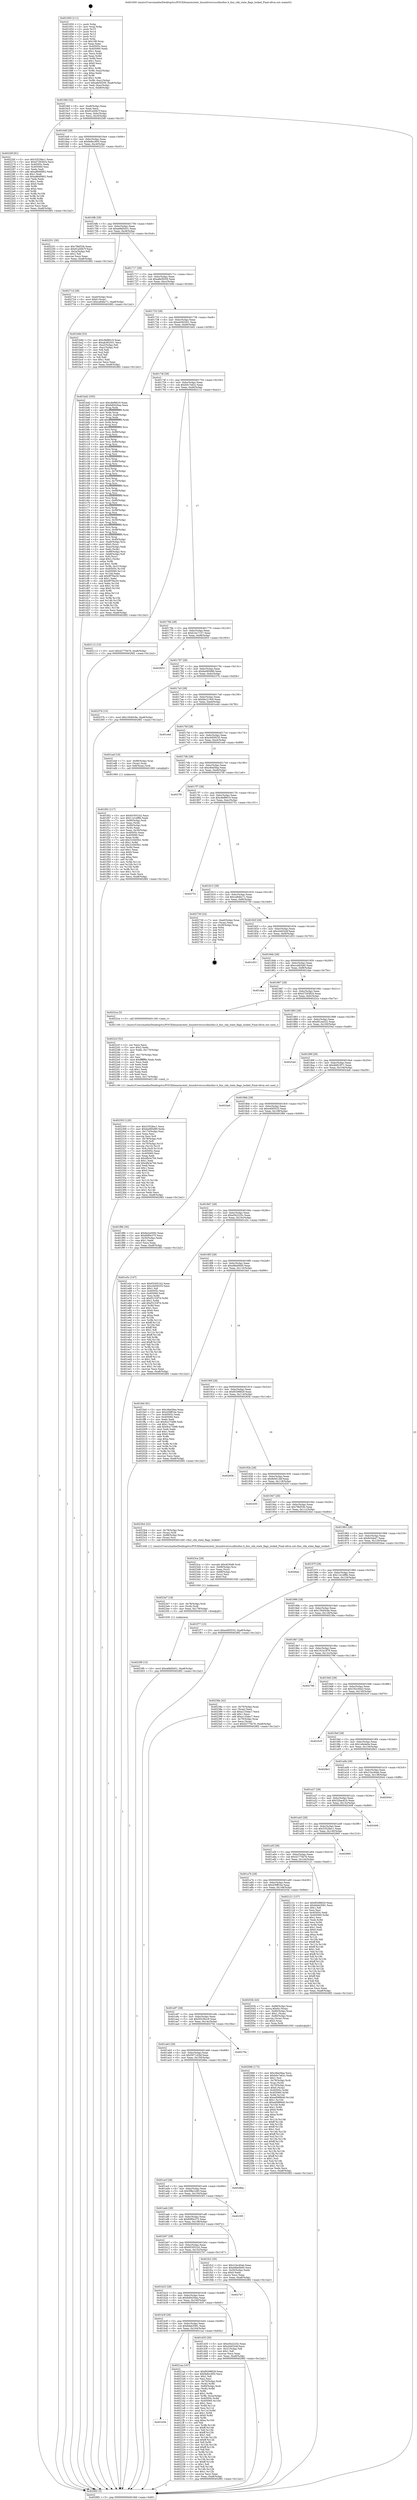 digraph "0x401650" {
  label = "0x401650 (/mnt/c/Users/mathe/Desktop/tcc/POCII/binaries/extr_linuxdriversscsifnicfnic.h_fnic_chk_state_flags_locked_Final-ollvm.out::main(0))"
  labelloc = "t"
  node[shape=record]

  Entry [label="",width=0.3,height=0.3,shape=circle,fillcolor=black,style=filled]
  "0x4016bf" [label="{
     0x4016bf [32]\l
     | [instrs]\l
     &nbsp;&nbsp;0x4016bf \<+6\>: mov -0xa8(%rbp),%eax\l
     &nbsp;&nbsp;0x4016c5 \<+2\>: mov %eax,%ecx\l
     &nbsp;&nbsp;0x4016c7 \<+6\>: sub $0x91a50b7f,%ecx\l
     &nbsp;&nbsp;0x4016cd \<+6\>: mov %eax,-0xbc(%rbp)\l
     &nbsp;&nbsp;0x4016d3 \<+6\>: mov %ecx,-0xc0(%rbp)\l
     &nbsp;&nbsp;0x4016d9 \<+6\>: je 000000000040226f \<main+0xc1f\>\l
  }"]
  "0x40226f" [label="{
     0x40226f [91]\l
     | [instrs]\l
     &nbsp;&nbsp;0x40226f \<+5\>: mov $0x33528ec1,%eax\l
     &nbsp;&nbsp;0x402274 \<+5\>: mov $0xd7293824,%ecx\l
     &nbsp;&nbsp;0x402279 \<+7\>: mov 0x40505c,%edx\l
     &nbsp;&nbsp;0x402280 \<+7\>: mov 0x405060,%esi\l
     &nbsp;&nbsp;0x402287 \<+2\>: mov %edx,%edi\l
     &nbsp;&nbsp;0x402289 \<+6\>: add $0xa86d0662,%edi\l
     &nbsp;&nbsp;0x40228f \<+3\>: sub $0x1,%edi\l
     &nbsp;&nbsp;0x402292 \<+6\>: sub $0xa86d0662,%edi\l
     &nbsp;&nbsp;0x402298 \<+3\>: imul %edi,%edx\l
     &nbsp;&nbsp;0x40229b \<+3\>: and $0x1,%edx\l
     &nbsp;&nbsp;0x40229e \<+3\>: cmp $0x0,%edx\l
     &nbsp;&nbsp;0x4022a1 \<+4\>: sete %r8b\l
     &nbsp;&nbsp;0x4022a5 \<+3\>: cmp $0xa,%esi\l
     &nbsp;&nbsp;0x4022a8 \<+4\>: setl %r9b\l
     &nbsp;&nbsp;0x4022ac \<+3\>: mov %r8b,%r10b\l
     &nbsp;&nbsp;0x4022af \<+3\>: and %r9b,%r10b\l
     &nbsp;&nbsp;0x4022b2 \<+3\>: xor %r9b,%r8b\l
     &nbsp;&nbsp;0x4022b5 \<+3\>: or %r8b,%r10b\l
     &nbsp;&nbsp;0x4022b8 \<+4\>: test $0x1,%r10b\l
     &nbsp;&nbsp;0x4022bc \<+3\>: cmovne %ecx,%eax\l
     &nbsp;&nbsp;0x4022bf \<+6\>: mov %eax,-0xa8(%rbp)\l
     &nbsp;&nbsp;0x4022c5 \<+5\>: jmp 00000000004028f2 \<main+0x12a2\>\l
  }"]
  "0x4016df" [label="{
     0x4016df [28]\l
     | [instrs]\l
     &nbsp;&nbsp;0x4016df \<+5\>: jmp 00000000004016e4 \<main+0x94\>\l
     &nbsp;&nbsp;0x4016e4 \<+6\>: mov -0xbc(%rbp),%eax\l
     &nbsp;&nbsp;0x4016ea \<+5\>: sub $0x9e8cc950,%eax\l
     &nbsp;&nbsp;0x4016ef \<+6\>: mov %eax,-0xc4(%rbp)\l
     &nbsp;&nbsp;0x4016f5 \<+6\>: je 0000000000402251 \<main+0xc01\>\l
  }"]
  Exit [label="",width=0.3,height=0.3,shape=circle,fillcolor=black,style=filled,peripheries=2]
  "0x402251" [label="{
     0x402251 [30]\l
     | [instrs]\l
     &nbsp;&nbsp;0x402251 \<+5\>: mov $0x78bf33b,%eax\l
     &nbsp;&nbsp;0x402256 \<+5\>: mov $0x91a50b7f,%ecx\l
     &nbsp;&nbsp;0x40225b \<+3\>: mov -0x2a(%rbp),%dl\l
     &nbsp;&nbsp;0x40225e \<+3\>: test $0x1,%dl\l
     &nbsp;&nbsp;0x402261 \<+3\>: cmovne %ecx,%eax\l
     &nbsp;&nbsp;0x402264 \<+6\>: mov %eax,-0xa8(%rbp)\l
     &nbsp;&nbsp;0x40226a \<+5\>: jmp 00000000004028f2 \<main+0x12a2\>\l
  }"]
  "0x4016fb" [label="{
     0x4016fb [28]\l
     | [instrs]\l
     &nbsp;&nbsp;0x4016fb \<+5\>: jmp 0000000000401700 \<main+0xb0\>\l
     &nbsp;&nbsp;0x401700 \<+6\>: mov -0xbc(%rbp),%eax\l
     &nbsp;&nbsp;0x401706 \<+5\>: sub $0xa68d5d31,%eax\l
     &nbsp;&nbsp;0x40170b \<+6\>: mov %eax,-0xc8(%rbp)\l
     &nbsp;&nbsp;0x401711 \<+6\>: je 000000000040271d \<main+0x10cd\>\l
  }"]
  "0x4023f9" [label="{
     0x4023f9 [15]\l
     | [instrs]\l
     &nbsp;&nbsp;0x4023f9 \<+10\>: movl $0xa68d5d31,-0xa8(%rbp)\l
     &nbsp;&nbsp;0x402403 \<+5\>: jmp 00000000004028f2 \<main+0x12a2\>\l
  }"]
  "0x40271d" [label="{
     0x40271d [28]\l
     | [instrs]\l
     &nbsp;&nbsp;0x40271d \<+7\>: mov -0xa0(%rbp),%rax\l
     &nbsp;&nbsp;0x402724 \<+6\>: movl $0x0,(%rax)\l
     &nbsp;&nbsp;0x40272a \<+10\>: movl $0xca84bc71,-0xa8(%rbp)\l
     &nbsp;&nbsp;0x402734 \<+5\>: jmp 00000000004028f2 \<main+0x12a2\>\l
  }"]
  "0x401717" [label="{
     0x401717 [28]\l
     | [instrs]\l
     &nbsp;&nbsp;0x401717 \<+5\>: jmp 000000000040171c \<main+0xcc\>\l
     &nbsp;&nbsp;0x40171c \<+6\>: mov -0xbc(%rbp),%eax\l
     &nbsp;&nbsp;0x401722 \<+5\>: sub $0xa8e5f259,%eax\l
     &nbsp;&nbsp;0x401727 \<+6\>: mov %eax,-0xcc(%rbp)\l
     &nbsp;&nbsp;0x40172d \<+6\>: je 0000000000401b9d \<main+0x54d\>\l
  }"]
  "0x4023e7" [label="{
     0x4023e7 [18]\l
     | [instrs]\l
     &nbsp;&nbsp;0x4023e7 \<+4\>: mov -0x78(%rbp),%rdi\l
     &nbsp;&nbsp;0x4023eb \<+3\>: mov (%rdi),%rdi\l
     &nbsp;&nbsp;0x4023ee \<+6\>: mov %eax,-0x178(%rbp)\l
     &nbsp;&nbsp;0x4023f4 \<+5\>: call 0000000000401030 \<free@plt\>\l
     | [calls]\l
     &nbsp;&nbsp;0x401030 \{1\} (unknown)\l
  }"]
  "0x401b9d" [label="{
     0x401b9d [53]\l
     | [instrs]\l
     &nbsp;&nbsp;0x401b9d \<+5\>: mov $0xc8ef6619,%eax\l
     &nbsp;&nbsp;0x401ba2 \<+5\>: mov $0xab362501,%ecx\l
     &nbsp;&nbsp;0x401ba7 \<+6\>: mov -0xa2(%rbp),%dl\l
     &nbsp;&nbsp;0x401bad \<+7\>: mov -0xa1(%rbp),%sil\l
     &nbsp;&nbsp;0x401bb4 \<+3\>: mov %dl,%dil\l
     &nbsp;&nbsp;0x401bb7 \<+3\>: and %sil,%dil\l
     &nbsp;&nbsp;0x401bba \<+3\>: xor %sil,%dl\l
     &nbsp;&nbsp;0x401bbd \<+3\>: or %dl,%dil\l
     &nbsp;&nbsp;0x401bc0 \<+4\>: test $0x1,%dil\l
     &nbsp;&nbsp;0x401bc4 \<+3\>: cmovne %ecx,%eax\l
     &nbsp;&nbsp;0x401bc7 \<+6\>: mov %eax,-0xa8(%rbp)\l
     &nbsp;&nbsp;0x401bcd \<+5\>: jmp 00000000004028f2 \<main+0x12a2\>\l
  }"]
  "0x401733" [label="{
     0x401733 [28]\l
     | [instrs]\l
     &nbsp;&nbsp;0x401733 \<+5\>: jmp 0000000000401738 \<main+0xe8\>\l
     &nbsp;&nbsp;0x401738 \<+6\>: mov -0xbc(%rbp),%eax\l
     &nbsp;&nbsp;0x40173e \<+5\>: sub $0xab362501,%eax\l
     &nbsp;&nbsp;0x401743 \<+6\>: mov %eax,-0xd0(%rbp)\l
     &nbsp;&nbsp;0x401749 \<+6\>: je 0000000000401bd2 \<main+0x582\>\l
  }"]
  "0x4028f2" [label="{
     0x4028f2 [5]\l
     | [instrs]\l
     &nbsp;&nbsp;0x4028f2 \<+5\>: jmp 00000000004016bf \<main+0x6f\>\l
  }"]
  "0x401650" [label="{
     0x401650 [111]\l
     | [instrs]\l
     &nbsp;&nbsp;0x401650 \<+1\>: push %rbp\l
     &nbsp;&nbsp;0x401651 \<+3\>: mov %rsp,%rbp\l
     &nbsp;&nbsp;0x401654 \<+2\>: push %r15\l
     &nbsp;&nbsp;0x401656 \<+2\>: push %r14\l
     &nbsp;&nbsp;0x401658 \<+2\>: push %r13\l
     &nbsp;&nbsp;0x40165a \<+2\>: push %r12\l
     &nbsp;&nbsp;0x40165c \<+1\>: push %rbx\l
     &nbsp;&nbsp;0x40165d \<+7\>: sub $0x198,%rsp\l
     &nbsp;&nbsp;0x401664 \<+2\>: xor %eax,%eax\l
     &nbsp;&nbsp;0x401666 \<+7\>: mov 0x40505c,%ecx\l
     &nbsp;&nbsp;0x40166d \<+7\>: mov 0x405060,%edx\l
     &nbsp;&nbsp;0x401674 \<+3\>: sub $0x1,%eax\l
     &nbsp;&nbsp;0x401677 \<+3\>: mov %ecx,%r8d\l
     &nbsp;&nbsp;0x40167a \<+3\>: add %eax,%r8d\l
     &nbsp;&nbsp;0x40167d \<+4\>: imul %r8d,%ecx\l
     &nbsp;&nbsp;0x401681 \<+3\>: and $0x1,%ecx\l
     &nbsp;&nbsp;0x401684 \<+3\>: cmp $0x0,%ecx\l
     &nbsp;&nbsp;0x401687 \<+4\>: sete %r9b\l
     &nbsp;&nbsp;0x40168b \<+4\>: and $0x1,%r9b\l
     &nbsp;&nbsp;0x40168f \<+7\>: mov %r9b,-0xa2(%rbp)\l
     &nbsp;&nbsp;0x401696 \<+3\>: cmp $0xa,%edx\l
     &nbsp;&nbsp;0x401699 \<+4\>: setl %r9b\l
     &nbsp;&nbsp;0x40169d \<+4\>: and $0x1,%r9b\l
     &nbsp;&nbsp;0x4016a1 \<+7\>: mov %r9b,-0xa1(%rbp)\l
     &nbsp;&nbsp;0x4016a8 \<+10\>: movl $0xa8e5f259,-0xa8(%rbp)\l
     &nbsp;&nbsp;0x4016b2 \<+6\>: mov %edi,-0xac(%rbp)\l
     &nbsp;&nbsp;0x4016b8 \<+7\>: mov %rsi,-0xb8(%rbp)\l
  }"]
  "0x4023ca" [label="{
     0x4023ca [29]\l
     | [instrs]\l
     &nbsp;&nbsp;0x4023ca \<+10\>: movabs $0x4030d6,%rdi\l
     &nbsp;&nbsp;0x4023d4 \<+4\>: mov -0x68(%rbp),%rsi\l
     &nbsp;&nbsp;0x4023d8 \<+2\>: mov %eax,(%rsi)\l
     &nbsp;&nbsp;0x4023da \<+4\>: mov -0x68(%rbp),%rsi\l
     &nbsp;&nbsp;0x4023de \<+2\>: mov (%rsi),%esi\l
     &nbsp;&nbsp;0x4023e0 \<+2\>: mov $0x0,%al\l
     &nbsp;&nbsp;0x4023e2 \<+5\>: call 0000000000401040 \<printf@plt\>\l
     | [calls]\l
     &nbsp;&nbsp;0x401040 \{1\} (unknown)\l
  }"]
  "0x401bd2" [label="{
     0x401bd2 [355]\l
     | [instrs]\l
     &nbsp;&nbsp;0x401bd2 \<+5\>: mov $0xc8ef6619,%eax\l
     &nbsp;&nbsp;0x401bd7 \<+5\>: mov $0x6d0430aa,%ecx\l
     &nbsp;&nbsp;0x401bdc \<+3\>: mov %rsp,%rdx\l
     &nbsp;&nbsp;0x401bdf \<+4\>: add $0xfffffffffffffff0,%rdx\l
     &nbsp;&nbsp;0x401be3 \<+3\>: mov %rdx,%rsp\l
     &nbsp;&nbsp;0x401be6 \<+7\>: mov %rdx,-0xa0(%rbp)\l
     &nbsp;&nbsp;0x401bed \<+3\>: mov %rsp,%rdx\l
     &nbsp;&nbsp;0x401bf0 \<+4\>: add $0xfffffffffffffff0,%rdx\l
     &nbsp;&nbsp;0x401bf4 \<+3\>: mov %rdx,%rsp\l
     &nbsp;&nbsp;0x401bf7 \<+3\>: mov %rsp,%rsi\l
     &nbsp;&nbsp;0x401bfa \<+4\>: add $0xfffffffffffffff0,%rsi\l
     &nbsp;&nbsp;0x401bfe \<+3\>: mov %rsi,%rsp\l
     &nbsp;&nbsp;0x401c01 \<+7\>: mov %rsi,-0x98(%rbp)\l
     &nbsp;&nbsp;0x401c08 \<+3\>: mov %rsp,%rsi\l
     &nbsp;&nbsp;0x401c0b \<+4\>: add $0xfffffffffffffff0,%rsi\l
     &nbsp;&nbsp;0x401c0f \<+3\>: mov %rsi,%rsp\l
     &nbsp;&nbsp;0x401c12 \<+7\>: mov %rsi,-0x90(%rbp)\l
     &nbsp;&nbsp;0x401c19 \<+3\>: mov %rsp,%rsi\l
     &nbsp;&nbsp;0x401c1c \<+4\>: add $0xfffffffffffffff0,%rsi\l
     &nbsp;&nbsp;0x401c20 \<+3\>: mov %rsi,%rsp\l
     &nbsp;&nbsp;0x401c23 \<+7\>: mov %rsi,-0x88(%rbp)\l
     &nbsp;&nbsp;0x401c2a \<+3\>: mov %rsp,%rsi\l
     &nbsp;&nbsp;0x401c2d \<+4\>: add $0xfffffffffffffff0,%rsi\l
     &nbsp;&nbsp;0x401c31 \<+3\>: mov %rsi,%rsp\l
     &nbsp;&nbsp;0x401c34 \<+4\>: mov %rsi,-0x80(%rbp)\l
     &nbsp;&nbsp;0x401c38 \<+3\>: mov %rsp,%rsi\l
     &nbsp;&nbsp;0x401c3b \<+4\>: add $0xfffffffffffffff0,%rsi\l
     &nbsp;&nbsp;0x401c3f \<+3\>: mov %rsi,%rsp\l
     &nbsp;&nbsp;0x401c42 \<+4\>: mov %rsi,-0x78(%rbp)\l
     &nbsp;&nbsp;0x401c46 \<+3\>: mov %rsp,%rsi\l
     &nbsp;&nbsp;0x401c49 \<+4\>: add $0xfffffffffffffff0,%rsi\l
     &nbsp;&nbsp;0x401c4d \<+3\>: mov %rsi,%rsp\l
     &nbsp;&nbsp;0x401c50 \<+4\>: mov %rsi,-0x70(%rbp)\l
     &nbsp;&nbsp;0x401c54 \<+3\>: mov %rsp,%rsi\l
     &nbsp;&nbsp;0x401c57 \<+4\>: add $0xfffffffffffffff0,%rsi\l
     &nbsp;&nbsp;0x401c5b \<+3\>: mov %rsi,%rsp\l
     &nbsp;&nbsp;0x401c5e \<+4\>: mov %rsi,-0x68(%rbp)\l
     &nbsp;&nbsp;0x401c62 \<+3\>: mov %rsp,%rsi\l
     &nbsp;&nbsp;0x401c65 \<+4\>: add $0xfffffffffffffff0,%rsi\l
     &nbsp;&nbsp;0x401c69 \<+3\>: mov %rsi,%rsp\l
     &nbsp;&nbsp;0x401c6c \<+4\>: mov %rsi,-0x60(%rbp)\l
     &nbsp;&nbsp;0x401c70 \<+3\>: mov %rsp,%rsi\l
     &nbsp;&nbsp;0x401c73 \<+4\>: add $0xfffffffffffffff0,%rsi\l
     &nbsp;&nbsp;0x401c77 \<+3\>: mov %rsi,%rsp\l
     &nbsp;&nbsp;0x401c7a \<+4\>: mov %rsi,-0x58(%rbp)\l
     &nbsp;&nbsp;0x401c7e \<+3\>: mov %rsp,%rsi\l
     &nbsp;&nbsp;0x401c81 \<+4\>: add $0xfffffffffffffff0,%rsi\l
     &nbsp;&nbsp;0x401c85 \<+3\>: mov %rsi,%rsp\l
     &nbsp;&nbsp;0x401c88 \<+4\>: mov %rsi,-0x50(%rbp)\l
     &nbsp;&nbsp;0x401c8c \<+3\>: mov %rsp,%rsi\l
     &nbsp;&nbsp;0x401c8f \<+4\>: add $0xfffffffffffffff0,%rsi\l
     &nbsp;&nbsp;0x401c93 \<+3\>: mov %rsi,%rsp\l
     &nbsp;&nbsp;0x401c96 \<+4\>: mov %rsi,-0x48(%rbp)\l
     &nbsp;&nbsp;0x401c9a \<+3\>: mov %rsp,%rsi\l
     &nbsp;&nbsp;0x401c9d \<+4\>: add $0xfffffffffffffff0,%rsi\l
     &nbsp;&nbsp;0x401ca1 \<+3\>: mov %rsi,%rsp\l
     &nbsp;&nbsp;0x401ca4 \<+4\>: mov %rsi,-0x40(%rbp)\l
     &nbsp;&nbsp;0x401ca8 \<+7\>: mov -0xa0(%rbp),%rsi\l
     &nbsp;&nbsp;0x401caf \<+6\>: movl $0x0,(%rsi)\l
     &nbsp;&nbsp;0x401cb5 \<+6\>: mov -0xac(%rbp),%edi\l
     &nbsp;&nbsp;0x401cbb \<+2\>: mov %edi,(%rdx)\l
     &nbsp;&nbsp;0x401cbd \<+7\>: mov -0x98(%rbp),%rsi\l
     &nbsp;&nbsp;0x401cc4 \<+7\>: mov -0xb8(%rbp),%r8\l
     &nbsp;&nbsp;0x401ccb \<+3\>: mov %r8,(%rsi)\l
     &nbsp;&nbsp;0x401cce \<+3\>: cmpl $0x2,(%rdx)\l
     &nbsp;&nbsp;0x401cd1 \<+4\>: setne %r9b\l
     &nbsp;&nbsp;0x401cd5 \<+4\>: and $0x1,%r9b\l
     &nbsp;&nbsp;0x401cd9 \<+4\>: mov %r9b,-0x31(%rbp)\l
     &nbsp;&nbsp;0x401cdd \<+8\>: mov 0x40505c,%r10d\l
     &nbsp;&nbsp;0x401ce5 \<+8\>: mov 0x405060,%r11d\l
     &nbsp;&nbsp;0x401ced \<+3\>: mov %r10d,%ebx\l
     &nbsp;&nbsp;0x401cf0 \<+6\>: add $0x9f7f4e30,%ebx\l
     &nbsp;&nbsp;0x401cf6 \<+3\>: sub $0x1,%ebx\l
     &nbsp;&nbsp;0x401cf9 \<+6\>: sub $0x9f7f4e30,%ebx\l
     &nbsp;&nbsp;0x401cff \<+4\>: imul %ebx,%r10d\l
     &nbsp;&nbsp;0x401d03 \<+4\>: and $0x1,%r10d\l
     &nbsp;&nbsp;0x401d07 \<+4\>: cmp $0x0,%r10d\l
     &nbsp;&nbsp;0x401d0b \<+4\>: sete %r9b\l
     &nbsp;&nbsp;0x401d0f \<+4\>: cmp $0xa,%r11d\l
     &nbsp;&nbsp;0x401d13 \<+4\>: setl %r14b\l
     &nbsp;&nbsp;0x401d17 \<+3\>: mov %r9b,%r15b\l
     &nbsp;&nbsp;0x401d1a \<+3\>: and %r14b,%r15b\l
     &nbsp;&nbsp;0x401d1d \<+3\>: xor %r14b,%r9b\l
     &nbsp;&nbsp;0x401d20 \<+3\>: or %r9b,%r15b\l
     &nbsp;&nbsp;0x401d23 \<+4\>: test $0x1,%r15b\l
     &nbsp;&nbsp;0x401d27 \<+3\>: cmovne %ecx,%eax\l
     &nbsp;&nbsp;0x401d2a \<+6\>: mov %eax,-0xa8(%rbp)\l
     &nbsp;&nbsp;0x401d30 \<+5\>: jmp 00000000004028f2 \<main+0x12a2\>\l
  }"]
  "0x40174f" [label="{
     0x40174f [28]\l
     | [instrs]\l
     &nbsp;&nbsp;0x40174f \<+5\>: jmp 0000000000401754 \<main+0x104\>\l
     &nbsp;&nbsp;0x401754 \<+6\>: mov -0xbc(%rbp),%eax\l
     &nbsp;&nbsp;0x40175a \<+5\>: sub $0xb0c7e62c,%eax\l
     &nbsp;&nbsp;0x40175f \<+6\>: mov %eax,-0xd4(%rbp)\l
     &nbsp;&nbsp;0x401765 \<+6\>: je 0000000000402112 \<main+0xac2\>\l
  }"]
  "0x402303" [label="{
     0x402303 [120]\l
     | [instrs]\l
     &nbsp;&nbsp;0x402303 \<+5\>: mov $0x33528ec1,%ecx\l
     &nbsp;&nbsp;0x402308 \<+5\>: mov $0xba085d89,%edx\l
     &nbsp;&nbsp;0x40230d \<+6\>: mov -0x174(%rbp),%esi\l
     &nbsp;&nbsp;0x402313 \<+3\>: imul %eax,%esi\l
     &nbsp;&nbsp;0x402316 \<+3\>: movslq %esi,%r8\l
     &nbsp;&nbsp;0x402319 \<+4\>: mov -0x78(%rbp),%r9\l
     &nbsp;&nbsp;0x40231d \<+3\>: mov (%r9),%r9\l
     &nbsp;&nbsp;0x402320 \<+4\>: mov -0x70(%rbp),%r10\l
     &nbsp;&nbsp;0x402324 \<+3\>: movslq (%r10),%r10\l
     &nbsp;&nbsp;0x402327 \<+4\>: mov %r8,(%r9,%r10,8)\l
     &nbsp;&nbsp;0x40232b \<+7\>: mov 0x40505c,%eax\l
     &nbsp;&nbsp;0x402332 \<+7\>: mov 0x405060,%esi\l
     &nbsp;&nbsp;0x402339 \<+2\>: mov %eax,%edi\l
     &nbsp;&nbsp;0x40233b \<+6\>: sub $0x4fb3e794,%edi\l
     &nbsp;&nbsp;0x402341 \<+3\>: sub $0x1,%edi\l
     &nbsp;&nbsp;0x402344 \<+6\>: add $0x4fb3e794,%edi\l
     &nbsp;&nbsp;0x40234a \<+3\>: imul %edi,%eax\l
     &nbsp;&nbsp;0x40234d \<+3\>: and $0x1,%eax\l
     &nbsp;&nbsp;0x402350 \<+3\>: cmp $0x0,%eax\l
     &nbsp;&nbsp;0x402353 \<+4\>: sete %r11b\l
     &nbsp;&nbsp;0x402357 \<+3\>: cmp $0xa,%esi\l
     &nbsp;&nbsp;0x40235a \<+3\>: setl %bl\l
     &nbsp;&nbsp;0x40235d \<+3\>: mov %r11b,%r14b\l
     &nbsp;&nbsp;0x402360 \<+3\>: and %bl,%r14b\l
     &nbsp;&nbsp;0x402363 \<+3\>: xor %bl,%r11b\l
     &nbsp;&nbsp;0x402366 \<+3\>: or %r11b,%r14b\l
     &nbsp;&nbsp;0x402369 \<+4\>: test $0x1,%r14b\l
     &nbsp;&nbsp;0x40236d \<+3\>: cmovne %edx,%ecx\l
     &nbsp;&nbsp;0x402370 \<+6\>: mov %ecx,-0xa8(%rbp)\l
     &nbsp;&nbsp;0x402376 \<+5\>: jmp 00000000004028f2 \<main+0x12a2\>\l
  }"]
  "0x4022cf" [label="{
     0x4022cf [52]\l
     | [instrs]\l
     &nbsp;&nbsp;0x4022cf \<+2\>: xor %ecx,%ecx\l
     &nbsp;&nbsp;0x4022d1 \<+5\>: mov $0x2,%edx\l
     &nbsp;&nbsp;0x4022d6 \<+6\>: mov %edx,-0x170(%rbp)\l
     &nbsp;&nbsp;0x4022dc \<+1\>: cltd\l
     &nbsp;&nbsp;0x4022dd \<+6\>: mov -0x170(%rbp),%esi\l
     &nbsp;&nbsp;0x4022e3 \<+2\>: idiv %esi\l
     &nbsp;&nbsp;0x4022e5 \<+6\>: imul $0xfffffffe,%edx,%edx\l
     &nbsp;&nbsp;0x4022eb \<+2\>: mov %ecx,%edi\l
     &nbsp;&nbsp;0x4022ed \<+2\>: sub %edx,%edi\l
     &nbsp;&nbsp;0x4022ef \<+2\>: mov %ecx,%edx\l
     &nbsp;&nbsp;0x4022f1 \<+3\>: sub $0x1,%edx\l
     &nbsp;&nbsp;0x4022f4 \<+2\>: add %edx,%edi\l
     &nbsp;&nbsp;0x4022f6 \<+2\>: sub %edi,%ecx\l
     &nbsp;&nbsp;0x4022f8 \<+6\>: mov %ecx,-0x174(%rbp)\l
     &nbsp;&nbsp;0x4022fe \<+5\>: call 0000000000401160 \<next_i\>\l
     | [calls]\l
     &nbsp;&nbsp;0x401160 \{1\} (/mnt/c/Users/mathe/Desktop/tcc/POCII/binaries/extr_linuxdriversscsifnicfnic.h_fnic_chk_state_flags_locked_Final-ollvm.out::next_i)\l
  }"]
  "0x402112" [label="{
     0x402112 [15]\l
     | [instrs]\l
     &nbsp;&nbsp;0x402112 \<+10\>: movl $0x42775b76,-0xa8(%rbp)\l
     &nbsp;&nbsp;0x40211c \<+5\>: jmp 00000000004028f2 \<main+0x12a2\>\l
  }"]
  "0x40176b" [label="{
     0x40176b [28]\l
     | [instrs]\l
     &nbsp;&nbsp;0x40176b \<+5\>: jmp 0000000000401770 \<main+0x120\>\l
     &nbsp;&nbsp;0x401770 \<+6\>: mov -0xbc(%rbp),%eax\l
     &nbsp;&nbsp;0x401776 \<+5\>: sub $0xb1bc7157,%eax\l
     &nbsp;&nbsp;0x40177b \<+6\>: mov %eax,-0xd8(%rbp)\l
     &nbsp;&nbsp;0x401781 \<+6\>: je 0000000000402653 \<main+0x1003\>\l
  }"]
  "0x401b5b" [label="{
     0x401b5b\l
  }", style=dashed]
  "0x402653" [label="{
     0x402653\l
  }", style=dashed]
  "0x401787" [label="{
     0x401787 [28]\l
     | [instrs]\l
     &nbsp;&nbsp;0x401787 \<+5\>: jmp 000000000040178c \<main+0x13c\>\l
     &nbsp;&nbsp;0x40178c \<+6\>: mov -0xbc(%rbp),%eax\l
     &nbsp;&nbsp;0x401792 \<+5\>: sub $0xba085d89,%eax\l
     &nbsp;&nbsp;0x401797 \<+6\>: mov %eax,-0xdc(%rbp)\l
     &nbsp;&nbsp;0x40179d \<+6\>: je 000000000040237b \<main+0xd2b\>\l
  }"]
  "0x4021aa" [label="{
     0x4021aa [167]\l
     | [instrs]\l
     &nbsp;&nbsp;0x4021aa \<+5\>: mov $0xf0298829,%eax\l
     &nbsp;&nbsp;0x4021af \<+5\>: mov $0x9e8cc950,%ecx\l
     &nbsp;&nbsp;0x4021b4 \<+2\>: mov $0x1,%dl\l
     &nbsp;&nbsp;0x4021b6 \<+2\>: xor %esi,%esi\l
     &nbsp;&nbsp;0x4021b8 \<+4\>: mov -0x70(%rbp),%rdi\l
     &nbsp;&nbsp;0x4021bc \<+3\>: mov (%rdi),%r8d\l
     &nbsp;&nbsp;0x4021bf \<+4\>: mov -0x80(%rbp),%rdi\l
     &nbsp;&nbsp;0x4021c3 \<+3\>: cmp (%rdi),%r8d\l
     &nbsp;&nbsp;0x4021c6 \<+4\>: setl %r9b\l
     &nbsp;&nbsp;0x4021ca \<+4\>: and $0x1,%r9b\l
     &nbsp;&nbsp;0x4021ce \<+4\>: mov %r9b,-0x2a(%rbp)\l
     &nbsp;&nbsp;0x4021d2 \<+8\>: mov 0x40505c,%r8d\l
     &nbsp;&nbsp;0x4021da \<+8\>: mov 0x405060,%r10d\l
     &nbsp;&nbsp;0x4021e2 \<+3\>: sub $0x1,%esi\l
     &nbsp;&nbsp;0x4021e5 \<+3\>: mov %r8d,%r11d\l
     &nbsp;&nbsp;0x4021e8 \<+3\>: add %esi,%r11d\l
     &nbsp;&nbsp;0x4021eb \<+4\>: imul %r11d,%r8d\l
     &nbsp;&nbsp;0x4021ef \<+4\>: and $0x1,%r8d\l
     &nbsp;&nbsp;0x4021f3 \<+4\>: cmp $0x0,%r8d\l
     &nbsp;&nbsp;0x4021f7 \<+4\>: sete %r9b\l
     &nbsp;&nbsp;0x4021fb \<+4\>: cmp $0xa,%r10d\l
     &nbsp;&nbsp;0x4021ff \<+3\>: setl %bl\l
     &nbsp;&nbsp;0x402202 \<+3\>: mov %r9b,%r14b\l
     &nbsp;&nbsp;0x402205 \<+4\>: xor $0xff,%r14b\l
     &nbsp;&nbsp;0x402209 \<+3\>: mov %bl,%r15b\l
     &nbsp;&nbsp;0x40220c \<+4\>: xor $0xff,%r15b\l
     &nbsp;&nbsp;0x402210 \<+3\>: xor $0x1,%dl\l
     &nbsp;&nbsp;0x402213 \<+3\>: mov %r14b,%r12b\l
     &nbsp;&nbsp;0x402216 \<+4\>: and $0xff,%r12b\l
     &nbsp;&nbsp;0x40221a \<+3\>: and %dl,%r9b\l
     &nbsp;&nbsp;0x40221d \<+3\>: mov %r15b,%r13b\l
     &nbsp;&nbsp;0x402220 \<+4\>: and $0xff,%r13b\l
     &nbsp;&nbsp;0x402224 \<+2\>: and %dl,%bl\l
     &nbsp;&nbsp;0x402226 \<+3\>: or %r9b,%r12b\l
     &nbsp;&nbsp;0x402229 \<+3\>: or %bl,%r13b\l
     &nbsp;&nbsp;0x40222c \<+3\>: xor %r13b,%r12b\l
     &nbsp;&nbsp;0x40222f \<+3\>: or %r15b,%r14b\l
     &nbsp;&nbsp;0x402232 \<+4\>: xor $0xff,%r14b\l
     &nbsp;&nbsp;0x402236 \<+3\>: or $0x1,%dl\l
     &nbsp;&nbsp;0x402239 \<+3\>: and %dl,%r14b\l
     &nbsp;&nbsp;0x40223c \<+3\>: or %r14b,%r12b\l
     &nbsp;&nbsp;0x40223f \<+4\>: test $0x1,%r12b\l
     &nbsp;&nbsp;0x402243 \<+3\>: cmovne %ecx,%eax\l
     &nbsp;&nbsp;0x402246 \<+6\>: mov %eax,-0xa8(%rbp)\l
     &nbsp;&nbsp;0x40224c \<+5\>: jmp 00000000004028f2 \<main+0x12a2\>\l
  }"]
  "0x40237b" [label="{
     0x40237b [15]\l
     | [instrs]\l
     &nbsp;&nbsp;0x40237b \<+10\>: movl $0x15640c9e,-0xa8(%rbp)\l
     &nbsp;&nbsp;0x402385 \<+5\>: jmp 00000000004028f2 \<main+0x12a2\>\l
  }"]
  "0x4017a3" [label="{
     0x4017a3 [28]\l
     | [instrs]\l
     &nbsp;&nbsp;0x4017a3 \<+5\>: jmp 00000000004017a8 \<main+0x158\>\l
     &nbsp;&nbsp;0x4017a8 \<+6\>: mov -0xbc(%rbp),%eax\l
     &nbsp;&nbsp;0x4017ae \<+5\>: sub $0xbbc219c6,%eax\l
     &nbsp;&nbsp;0x4017b3 \<+6\>: mov %eax,-0xe0(%rbp)\l
     &nbsp;&nbsp;0x4017b9 \<+6\>: je 0000000000401e4d \<main+0x7fd\>\l
  }"]
  "0x402066" [label="{
     0x402066 [172]\l
     | [instrs]\l
     &nbsp;&nbsp;0x402066 \<+5\>: mov $0xc8ee5faa,%ecx\l
     &nbsp;&nbsp;0x40206b \<+5\>: mov $0xb0c7e62c,%edx\l
     &nbsp;&nbsp;0x402070 \<+3\>: mov $0x1,%sil\l
     &nbsp;&nbsp;0x402073 \<+4\>: mov -0x78(%rbp),%rdi\l
     &nbsp;&nbsp;0x402077 \<+3\>: mov %rax,(%rdi)\l
     &nbsp;&nbsp;0x40207a \<+4\>: mov -0x70(%rbp),%rax\l
     &nbsp;&nbsp;0x40207e \<+6\>: movl $0x0,(%rax)\l
     &nbsp;&nbsp;0x402084 \<+8\>: mov 0x40505c,%r8d\l
     &nbsp;&nbsp;0x40208c \<+8\>: mov 0x405060,%r9d\l
     &nbsp;&nbsp;0x402094 \<+3\>: mov %r8d,%r10d\l
     &nbsp;&nbsp;0x402097 \<+7\>: add $0xed588640,%r10d\l
     &nbsp;&nbsp;0x40209e \<+4\>: sub $0x1,%r10d\l
     &nbsp;&nbsp;0x4020a2 \<+7\>: sub $0xed588640,%r10d\l
     &nbsp;&nbsp;0x4020a9 \<+4\>: imul %r10d,%r8d\l
     &nbsp;&nbsp;0x4020ad \<+4\>: and $0x1,%r8d\l
     &nbsp;&nbsp;0x4020b1 \<+4\>: cmp $0x0,%r8d\l
     &nbsp;&nbsp;0x4020b5 \<+4\>: sete %r11b\l
     &nbsp;&nbsp;0x4020b9 \<+4\>: cmp $0xa,%r9d\l
     &nbsp;&nbsp;0x4020bd \<+3\>: setl %bl\l
     &nbsp;&nbsp;0x4020c0 \<+3\>: mov %r11b,%r14b\l
     &nbsp;&nbsp;0x4020c3 \<+4\>: xor $0xff,%r14b\l
     &nbsp;&nbsp;0x4020c7 \<+3\>: mov %bl,%r15b\l
     &nbsp;&nbsp;0x4020ca \<+4\>: xor $0xff,%r15b\l
     &nbsp;&nbsp;0x4020ce \<+4\>: xor $0x1,%sil\l
     &nbsp;&nbsp;0x4020d2 \<+3\>: mov %r14b,%r12b\l
     &nbsp;&nbsp;0x4020d5 \<+4\>: and $0xff,%r12b\l
     &nbsp;&nbsp;0x4020d9 \<+3\>: and %sil,%r11b\l
     &nbsp;&nbsp;0x4020dc \<+3\>: mov %r15b,%r13b\l
     &nbsp;&nbsp;0x4020df \<+4\>: and $0xff,%r13b\l
     &nbsp;&nbsp;0x4020e3 \<+3\>: and %sil,%bl\l
     &nbsp;&nbsp;0x4020e6 \<+3\>: or %r11b,%r12b\l
     &nbsp;&nbsp;0x4020e9 \<+3\>: or %bl,%r13b\l
     &nbsp;&nbsp;0x4020ec \<+3\>: xor %r13b,%r12b\l
     &nbsp;&nbsp;0x4020ef \<+3\>: or %r15b,%r14b\l
     &nbsp;&nbsp;0x4020f2 \<+4\>: xor $0xff,%r14b\l
     &nbsp;&nbsp;0x4020f6 \<+4\>: or $0x1,%sil\l
     &nbsp;&nbsp;0x4020fa \<+3\>: and %sil,%r14b\l
     &nbsp;&nbsp;0x4020fd \<+3\>: or %r14b,%r12b\l
     &nbsp;&nbsp;0x402100 \<+4\>: test $0x1,%r12b\l
     &nbsp;&nbsp;0x402104 \<+3\>: cmovne %edx,%ecx\l
     &nbsp;&nbsp;0x402107 \<+6\>: mov %ecx,-0xa8(%rbp)\l
     &nbsp;&nbsp;0x40210d \<+5\>: jmp 00000000004028f2 \<main+0x12a2\>\l
  }"]
  "0x401e4d" [label="{
     0x401e4d\l
  }", style=dashed]
  "0x4017bf" [label="{
     0x4017bf [28]\l
     | [instrs]\l
     &nbsp;&nbsp;0x4017bf \<+5\>: jmp 00000000004017c4 \<main+0x174\>\l
     &nbsp;&nbsp;0x4017c4 \<+6\>: mov -0xbc(%rbp),%eax\l
     &nbsp;&nbsp;0x4017ca \<+5\>: sub $0xc0d59235,%eax\l
     &nbsp;&nbsp;0x4017cf \<+6\>: mov %eax,-0xe4(%rbp)\l
     &nbsp;&nbsp;0x4017d5 \<+6\>: je 0000000000401eef \<main+0x89f\>\l
  }"]
  "0x401f02" [label="{
     0x401f02 [117]\l
     | [instrs]\l
     &nbsp;&nbsp;0x401f02 \<+5\>: mov $0x653051b2,%ecx\l
     &nbsp;&nbsp;0x401f07 \<+5\>: mov $0x11e1df8b,%edx\l
     &nbsp;&nbsp;0x401f0c \<+7\>: mov -0x90(%rbp),%rdi\l
     &nbsp;&nbsp;0x401f13 \<+2\>: mov %eax,(%rdi)\l
     &nbsp;&nbsp;0x401f15 \<+7\>: mov -0x90(%rbp),%rdi\l
     &nbsp;&nbsp;0x401f1c \<+2\>: mov (%rdi),%eax\l
     &nbsp;&nbsp;0x401f1e \<+3\>: mov %eax,-0x30(%rbp)\l
     &nbsp;&nbsp;0x401f21 \<+7\>: mov 0x40505c,%eax\l
     &nbsp;&nbsp;0x401f28 \<+7\>: mov 0x405060,%esi\l
     &nbsp;&nbsp;0x401f2f \<+3\>: mov %eax,%r8d\l
     &nbsp;&nbsp;0x401f32 \<+7\>: add $0x316405b1,%r8d\l
     &nbsp;&nbsp;0x401f39 \<+4\>: sub $0x1,%r8d\l
     &nbsp;&nbsp;0x401f3d \<+7\>: sub $0x316405b1,%r8d\l
     &nbsp;&nbsp;0x401f44 \<+4\>: imul %r8d,%eax\l
     &nbsp;&nbsp;0x401f48 \<+3\>: and $0x1,%eax\l
     &nbsp;&nbsp;0x401f4b \<+3\>: cmp $0x0,%eax\l
     &nbsp;&nbsp;0x401f4e \<+4\>: sete %r9b\l
     &nbsp;&nbsp;0x401f52 \<+3\>: cmp $0xa,%esi\l
     &nbsp;&nbsp;0x401f55 \<+4\>: setl %r10b\l
     &nbsp;&nbsp;0x401f59 \<+3\>: mov %r9b,%r11b\l
     &nbsp;&nbsp;0x401f5c \<+3\>: and %r10b,%r11b\l
     &nbsp;&nbsp;0x401f5f \<+3\>: xor %r10b,%r9b\l
     &nbsp;&nbsp;0x401f62 \<+3\>: or %r9b,%r11b\l
     &nbsp;&nbsp;0x401f65 \<+4\>: test $0x1,%r11b\l
     &nbsp;&nbsp;0x401f69 \<+3\>: cmovne %edx,%ecx\l
     &nbsp;&nbsp;0x401f6c \<+6\>: mov %ecx,-0xa8(%rbp)\l
     &nbsp;&nbsp;0x401f72 \<+5\>: jmp 00000000004028f2 \<main+0x12a2\>\l
  }"]
  "0x401eef" [label="{
     0x401eef [19]\l
     | [instrs]\l
     &nbsp;&nbsp;0x401eef \<+7\>: mov -0x98(%rbp),%rax\l
     &nbsp;&nbsp;0x401ef6 \<+3\>: mov (%rax),%rax\l
     &nbsp;&nbsp;0x401ef9 \<+4\>: mov 0x8(%rax),%rdi\l
     &nbsp;&nbsp;0x401efd \<+5\>: call 0000000000401060 \<atoi@plt\>\l
     | [calls]\l
     &nbsp;&nbsp;0x401060 \{1\} (unknown)\l
  }"]
  "0x4017db" [label="{
     0x4017db [28]\l
     | [instrs]\l
     &nbsp;&nbsp;0x4017db \<+5\>: jmp 00000000004017e0 \<main+0x190\>\l
     &nbsp;&nbsp;0x4017e0 \<+6\>: mov -0xbc(%rbp),%eax\l
     &nbsp;&nbsp;0x4017e6 \<+5\>: sub $0xc8ee5faa,%eax\l
     &nbsp;&nbsp;0x4017eb \<+6\>: mov %eax,-0xe8(%rbp)\l
     &nbsp;&nbsp;0x4017f1 \<+6\>: je 00000000004027f0 \<main+0x11a0\>\l
  }"]
  "0x401b3f" [label="{
     0x401b3f [28]\l
     | [instrs]\l
     &nbsp;&nbsp;0x401b3f \<+5\>: jmp 0000000000401b44 \<main+0x4f4\>\l
     &nbsp;&nbsp;0x401b44 \<+6\>: mov -0xbc(%rbp),%eax\l
     &nbsp;&nbsp;0x401b4a \<+5\>: sub $0x6deb3581,%eax\l
     &nbsp;&nbsp;0x401b4f \<+6\>: mov %eax,-0x164(%rbp)\l
     &nbsp;&nbsp;0x401b55 \<+6\>: je 00000000004021aa \<main+0xb5a\>\l
  }"]
  "0x4027f0" [label="{
     0x4027f0\l
  }", style=dashed]
  "0x4017f7" [label="{
     0x4017f7 [28]\l
     | [instrs]\l
     &nbsp;&nbsp;0x4017f7 \<+5\>: jmp 00000000004017fc \<main+0x1ac\>\l
     &nbsp;&nbsp;0x4017fc \<+6\>: mov -0xbc(%rbp),%eax\l
     &nbsp;&nbsp;0x401802 \<+5\>: sub $0xc8ef6619,%eax\l
     &nbsp;&nbsp;0x401807 \<+6\>: mov %eax,-0xec(%rbp)\l
     &nbsp;&nbsp;0x40180d \<+6\>: je 0000000000402751 \<main+0x1101\>\l
  }"]
  "0x401d35" [label="{
     0x401d35 [30]\l
     | [instrs]\l
     &nbsp;&nbsp;0x401d35 \<+5\>: mov $0xe5b2225c,%eax\l
     &nbsp;&nbsp;0x401d3a \<+5\>: mov $0xcb403cbf,%ecx\l
     &nbsp;&nbsp;0x401d3f \<+3\>: mov -0x31(%rbp),%dl\l
     &nbsp;&nbsp;0x401d42 \<+3\>: test $0x1,%dl\l
     &nbsp;&nbsp;0x401d45 \<+3\>: cmovne %ecx,%eax\l
     &nbsp;&nbsp;0x401d48 \<+6\>: mov %eax,-0xa8(%rbp)\l
     &nbsp;&nbsp;0x401d4e \<+5\>: jmp 00000000004028f2 \<main+0x12a2\>\l
  }"]
  "0x402751" [label="{
     0x402751\l
  }", style=dashed]
  "0x401813" [label="{
     0x401813 [28]\l
     | [instrs]\l
     &nbsp;&nbsp;0x401813 \<+5\>: jmp 0000000000401818 \<main+0x1c8\>\l
     &nbsp;&nbsp;0x401818 \<+6\>: mov -0xbc(%rbp),%eax\l
     &nbsp;&nbsp;0x40181e \<+5\>: sub $0xca84bc71,%eax\l
     &nbsp;&nbsp;0x401823 \<+6\>: mov %eax,-0xf0(%rbp)\l
     &nbsp;&nbsp;0x401829 \<+6\>: je 0000000000402739 \<main+0x10e9\>\l
  }"]
  "0x401b23" [label="{
     0x401b23 [28]\l
     | [instrs]\l
     &nbsp;&nbsp;0x401b23 \<+5\>: jmp 0000000000401b28 \<main+0x4d8\>\l
     &nbsp;&nbsp;0x401b28 \<+6\>: mov -0xbc(%rbp),%eax\l
     &nbsp;&nbsp;0x401b2e \<+5\>: sub $0x6d0430aa,%eax\l
     &nbsp;&nbsp;0x401b33 \<+6\>: mov %eax,-0x160(%rbp)\l
     &nbsp;&nbsp;0x401b39 \<+6\>: je 0000000000401d35 \<main+0x6e5\>\l
  }"]
  "0x402739" [label="{
     0x402739 [24]\l
     | [instrs]\l
     &nbsp;&nbsp;0x402739 \<+7\>: mov -0xa0(%rbp),%rax\l
     &nbsp;&nbsp;0x402740 \<+2\>: mov (%rax),%eax\l
     &nbsp;&nbsp;0x402742 \<+4\>: lea -0x28(%rbp),%rsp\l
     &nbsp;&nbsp;0x402746 \<+1\>: pop %rbx\l
     &nbsp;&nbsp;0x402747 \<+2\>: pop %r12\l
     &nbsp;&nbsp;0x402749 \<+2\>: pop %r13\l
     &nbsp;&nbsp;0x40274b \<+2\>: pop %r14\l
     &nbsp;&nbsp;0x40274d \<+2\>: pop %r15\l
     &nbsp;&nbsp;0x40274f \<+1\>: pop %rbp\l
     &nbsp;&nbsp;0x402750 \<+1\>: ret\l
  }"]
  "0x40182f" [label="{
     0x40182f [28]\l
     | [instrs]\l
     &nbsp;&nbsp;0x40182f \<+5\>: jmp 0000000000401834 \<main+0x1e4\>\l
     &nbsp;&nbsp;0x401834 \<+6\>: mov -0xbc(%rbp),%eax\l
     &nbsp;&nbsp;0x40183a \<+5\>: sub $0xcb403cbf,%eax\l
     &nbsp;&nbsp;0x40183f \<+6\>: mov %eax,-0xf4(%rbp)\l
     &nbsp;&nbsp;0x401845 \<+6\>: je 0000000000401d53 \<main+0x703\>\l
  }"]
  "0x4027b7" [label="{
     0x4027b7\l
  }", style=dashed]
  "0x401d53" [label="{
     0x401d53\l
  }", style=dashed]
  "0x40184b" [label="{
     0x40184b [28]\l
     | [instrs]\l
     &nbsp;&nbsp;0x40184b \<+5\>: jmp 0000000000401850 \<main+0x200\>\l
     &nbsp;&nbsp;0x401850 \<+6\>: mov -0xbc(%rbp),%eax\l
     &nbsp;&nbsp;0x401856 \<+5\>: sub $0xcca820e0,%eax\l
     &nbsp;&nbsp;0x40185b \<+6\>: mov %eax,-0xf8(%rbp)\l
     &nbsp;&nbsp;0x401861 \<+6\>: je 0000000000401dae \<main+0x75e\>\l
  }"]
  "0x401b07" [label="{
     0x401b07 [28]\l
     | [instrs]\l
     &nbsp;&nbsp;0x401b07 \<+5\>: jmp 0000000000401b0c \<main+0x4bc\>\l
     &nbsp;&nbsp;0x401b0c \<+6\>: mov -0xbc(%rbp),%eax\l
     &nbsp;&nbsp;0x401b12 \<+5\>: sub $0x653051b2,%eax\l
     &nbsp;&nbsp;0x401b17 \<+6\>: mov %eax,-0x15c(%rbp)\l
     &nbsp;&nbsp;0x401b1d \<+6\>: je 00000000004027b7 \<main+0x1167\>\l
  }"]
  "0x401dae" [label="{
     0x401dae\l
  }", style=dashed]
  "0x401867" [label="{
     0x401867 [28]\l
     | [instrs]\l
     &nbsp;&nbsp;0x401867 \<+5\>: jmp 000000000040186c \<main+0x21c\>\l
     &nbsp;&nbsp;0x40186c \<+6\>: mov -0xbc(%rbp),%eax\l
     &nbsp;&nbsp;0x401872 \<+5\>: sub $0xd7293824,%eax\l
     &nbsp;&nbsp;0x401877 \<+6\>: mov %eax,-0xfc(%rbp)\l
     &nbsp;&nbsp;0x40187d \<+6\>: je 00000000004022ca \<main+0xc7a\>\l
  }"]
  "0x401fc2" [label="{
     0x401fc2 [30]\l
     | [instrs]\l
     &nbsp;&nbsp;0x401fc2 \<+5\>: mov $0x21bc40ab,%eax\l
     &nbsp;&nbsp;0x401fc7 \<+5\>: mov $0xe9be0b00,%ecx\l
     &nbsp;&nbsp;0x401fcc \<+3\>: mov -0x30(%rbp),%edx\l
     &nbsp;&nbsp;0x401fcf \<+3\>: cmp $0x0,%edx\l
     &nbsp;&nbsp;0x401fd2 \<+3\>: cmove %ecx,%eax\l
     &nbsp;&nbsp;0x401fd5 \<+6\>: mov %eax,-0xa8(%rbp)\l
     &nbsp;&nbsp;0x401fdb \<+5\>: jmp 00000000004028f2 \<main+0x12a2\>\l
  }"]
  "0x4022ca" [label="{
     0x4022ca [5]\l
     | [instrs]\l
     &nbsp;&nbsp;0x4022ca \<+5\>: call 0000000000401160 \<next_i\>\l
     | [calls]\l
     &nbsp;&nbsp;0x401160 \{1\} (/mnt/c/Users/mathe/Desktop/tcc/POCII/binaries/extr_linuxdriversscsifnicfnic.h_fnic_chk_state_flags_locked_Final-ollvm.out::next_i)\l
  }"]
  "0x401883" [label="{
     0x401883 [28]\l
     | [instrs]\l
     &nbsp;&nbsp;0x401883 \<+5\>: jmp 0000000000401888 \<main+0x238\>\l
     &nbsp;&nbsp;0x401888 \<+6\>: mov -0xbc(%rbp),%eax\l
     &nbsp;&nbsp;0x40188e \<+5\>: sub $0xd91ea522,%eax\l
     &nbsp;&nbsp;0x401893 \<+6\>: mov %eax,-0x100(%rbp)\l
     &nbsp;&nbsp;0x401899 \<+6\>: je 000000000040254d \<main+0xefd\>\l
  }"]
  "0x401aeb" [label="{
     0x401aeb [28]\l
     | [instrs]\l
     &nbsp;&nbsp;0x401aeb \<+5\>: jmp 0000000000401af0 \<main+0x4a0\>\l
     &nbsp;&nbsp;0x401af0 \<+6\>: mov -0xbc(%rbp),%eax\l
     &nbsp;&nbsp;0x401af6 \<+5\>: sub $0x60f0e375,%eax\l
     &nbsp;&nbsp;0x401afb \<+6\>: mov %eax,-0x158(%rbp)\l
     &nbsp;&nbsp;0x401b01 \<+6\>: je 0000000000401fc2 \<main+0x972\>\l
  }"]
  "0x40254d" [label="{
     0x40254d\l
  }", style=dashed]
  "0x40189f" [label="{
     0x40189f [28]\l
     | [instrs]\l
     &nbsp;&nbsp;0x40189f \<+5\>: jmp 00000000004018a4 \<main+0x254\>\l
     &nbsp;&nbsp;0x4018a4 \<+6\>: mov -0xbc(%rbp),%eax\l
     &nbsp;&nbsp;0x4018aa \<+5\>: sub $0xdb823f71,%eax\l
     &nbsp;&nbsp;0x4018af \<+6\>: mov %eax,-0x104(%rbp)\l
     &nbsp;&nbsp;0x4018b5 \<+6\>: je 00000000004024a6 \<main+0xe56\>\l
  }"]
  "0x4025f3" [label="{
     0x4025f3\l
  }", style=dashed]
  "0x4024a6" [label="{
     0x4024a6\l
  }", style=dashed]
  "0x4018bb" [label="{
     0x4018bb [28]\l
     | [instrs]\l
     &nbsp;&nbsp;0x4018bb \<+5\>: jmp 00000000004018c0 \<main+0x270\>\l
     &nbsp;&nbsp;0x4018c0 \<+6\>: mov -0xbc(%rbp),%eax\l
     &nbsp;&nbsp;0x4018c6 \<+5\>: sub $0xe40f3533,%eax\l
     &nbsp;&nbsp;0x4018cb \<+6\>: mov %eax,-0x108(%rbp)\l
     &nbsp;&nbsp;0x4018d1 \<+6\>: je 0000000000401f86 \<main+0x936\>\l
  }"]
  "0x401acf" [label="{
     0x401acf [28]\l
     | [instrs]\l
     &nbsp;&nbsp;0x401acf \<+5\>: jmp 0000000000401ad4 \<main+0x484\>\l
     &nbsp;&nbsp;0x401ad4 \<+6\>: mov -0xbc(%rbp),%eax\l
     &nbsp;&nbsp;0x401ada \<+5\>: sub $0x5f8e1d45,%eax\l
     &nbsp;&nbsp;0x401adf \<+6\>: mov %eax,-0x154(%rbp)\l
     &nbsp;&nbsp;0x401ae5 \<+6\>: je 00000000004025f3 \<main+0xfa3\>\l
  }"]
  "0x401f86" [label="{
     0x401f86 [30]\l
     | [instrs]\l
     &nbsp;&nbsp;0x401f86 \<+5\>: mov $0x6e2a0582,%eax\l
     &nbsp;&nbsp;0x401f8b \<+5\>: mov $0x60f0e375,%ecx\l
     &nbsp;&nbsp;0x401f90 \<+3\>: mov -0x30(%rbp),%edx\l
     &nbsp;&nbsp;0x401f93 \<+3\>: cmp $0x1,%edx\l
     &nbsp;&nbsp;0x401f96 \<+3\>: cmovl %ecx,%eax\l
     &nbsp;&nbsp;0x401f99 \<+6\>: mov %eax,-0xa8(%rbp)\l
     &nbsp;&nbsp;0x401f9f \<+5\>: jmp 00000000004028f2 \<main+0x12a2\>\l
  }"]
  "0x4018d7" [label="{
     0x4018d7 [28]\l
     | [instrs]\l
     &nbsp;&nbsp;0x4018d7 \<+5\>: jmp 00000000004018dc \<main+0x28c\>\l
     &nbsp;&nbsp;0x4018dc \<+6\>: mov -0xbc(%rbp),%eax\l
     &nbsp;&nbsp;0x4018e2 \<+5\>: sub $0xe5b2225c,%eax\l
     &nbsp;&nbsp;0x4018e7 \<+6\>: mov %eax,-0x10c(%rbp)\l
     &nbsp;&nbsp;0x4018ed \<+6\>: je 0000000000401e5c \<main+0x80c\>\l
  }"]
  "0x4028be" [label="{
     0x4028be\l
  }", style=dashed]
  "0x401e5c" [label="{
     0x401e5c [147]\l
     | [instrs]\l
     &nbsp;&nbsp;0x401e5c \<+5\>: mov $0x653051b2,%eax\l
     &nbsp;&nbsp;0x401e61 \<+5\>: mov $0xc0d59235,%ecx\l
     &nbsp;&nbsp;0x401e66 \<+2\>: mov $0x1,%dl\l
     &nbsp;&nbsp;0x401e68 \<+7\>: mov 0x40505c,%esi\l
     &nbsp;&nbsp;0x401e6f \<+7\>: mov 0x405060,%edi\l
     &nbsp;&nbsp;0x401e76 \<+3\>: mov %esi,%r8d\l
     &nbsp;&nbsp;0x401e79 \<+7\>: sub $0xf3153f7d,%r8d\l
     &nbsp;&nbsp;0x401e80 \<+4\>: sub $0x1,%r8d\l
     &nbsp;&nbsp;0x401e84 \<+7\>: add $0xf3153f7d,%r8d\l
     &nbsp;&nbsp;0x401e8b \<+4\>: imul %r8d,%esi\l
     &nbsp;&nbsp;0x401e8f \<+3\>: and $0x1,%esi\l
     &nbsp;&nbsp;0x401e92 \<+3\>: cmp $0x0,%esi\l
     &nbsp;&nbsp;0x401e95 \<+4\>: sete %r9b\l
     &nbsp;&nbsp;0x401e99 \<+3\>: cmp $0xa,%edi\l
     &nbsp;&nbsp;0x401e9c \<+4\>: setl %r10b\l
     &nbsp;&nbsp;0x401ea0 \<+3\>: mov %r9b,%r11b\l
     &nbsp;&nbsp;0x401ea3 \<+4\>: xor $0xff,%r11b\l
     &nbsp;&nbsp;0x401ea7 \<+3\>: mov %r10b,%bl\l
     &nbsp;&nbsp;0x401eaa \<+3\>: xor $0xff,%bl\l
     &nbsp;&nbsp;0x401ead \<+3\>: xor $0x1,%dl\l
     &nbsp;&nbsp;0x401eb0 \<+3\>: mov %r11b,%r14b\l
     &nbsp;&nbsp;0x401eb3 \<+4\>: and $0xff,%r14b\l
     &nbsp;&nbsp;0x401eb7 \<+3\>: and %dl,%r9b\l
     &nbsp;&nbsp;0x401eba \<+3\>: mov %bl,%r15b\l
     &nbsp;&nbsp;0x401ebd \<+4\>: and $0xff,%r15b\l
     &nbsp;&nbsp;0x401ec1 \<+3\>: and %dl,%r10b\l
     &nbsp;&nbsp;0x401ec4 \<+3\>: or %r9b,%r14b\l
     &nbsp;&nbsp;0x401ec7 \<+3\>: or %r10b,%r15b\l
     &nbsp;&nbsp;0x401eca \<+3\>: xor %r15b,%r14b\l
     &nbsp;&nbsp;0x401ecd \<+3\>: or %bl,%r11b\l
     &nbsp;&nbsp;0x401ed0 \<+4\>: xor $0xff,%r11b\l
     &nbsp;&nbsp;0x401ed4 \<+3\>: or $0x1,%dl\l
     &nbsp;&nbsp;0x401ed7 \<+3\>: and %dl,%r11b\l
     &nbsp;&nbsp;0x401eda \<+3\>: or %r11b,%r14b\l
     &nbsp;&nbsp;0x401edd \<+4\>: test $0x1,%r14b\l
     &nbsp;&nbsp;0x401ee1 \<+3\>: cmovne %ecx,%eax\l
     &nbsp;&nbsp;0x401ee4 \<+6\>: mov %eax,-0xa8(%rbp)\l
     &nbsp;&nbsp;0x401eea \<+5\>: jmp 00000000004028f2 \<main+0x12a2\>\l
  }"]
  "0x4018f3" [label="{
     0x4018f3 [28]\l
     | [instrs]\l
     &nbsp;&nbsp;0x4018f3 \<+5\>: jmp 00000000004018f8 \<main+0x2a8\>\l
     &nbsp;&nbsp;0x4018f8 \<+6\>: mov -0xbc(%rbp),%eax\l
     &nbsp;&nbsp;0x4018fe \<+5\>: sub $0xe9be0b00,%eax\l
     &nbsp;&nbsp;0x401903 \<+6\>: mov %eax,-0x110(%rbp)\l
     &nbsp;&nbsp;0x401909 \<+6\>: je 0000000000401fe0 \<main+0x990\>\l
  }"]
  "0x401ab3" [label="{
     0x401ab3 [28]\l
     | [instrs]\l
     &nbsp;&nbsp;0x401ab3 \<+5\>: jmp 0000000000401ab8 \<main+0x468\>\l
     &nbsp;&nbsp;0x401ab8 \<+6\>: mov -0xbc(%rbp),%eax\l
     &nbsp;&nbsp;0x401abe \<+5\>: sub $0x597142bf,%eax\l
     &nbsp;&nbsp;0x401ac3 \<+6\>: mov %eax,-0x150(%rbp)\l
     &nbsp;&nbsp;0x401ac9 \<+6\>: je 00000000004028be \<main+0x126e\>\l
  }"]
  "0x401fe0" [label="{
     0x401fe0 [91]\l
     | [instrs]\l
     &nbsp;&nbsp;0x401fe0 \<+5\>: mov $0xc8ee5faa,%eax\l
     &nbsp;&nbsp;0x401fe5 \<+5\>: mov $0x439ff1be,%ecx\l
     &nbsp;&nbsp;0x401fea \<+7\>: mov 0x40505c,%edx\l
     &nbsp;&nbsp;0x401ff1 \<+7\>: mov 0x405060,%esi\l
     &nbsp;&nbsp;0x401ff8 \<+2\>: mov %edx,%edi\l
     &nbsp;&nbsp;0x401ffa \<+6\>: sub $0x9ca73488,%edi\l
     &nbsp;&nbsp;0x402000 \<+3\>: sub $0x1,%edi\l
     &nbsp;&nbsp;0x402003 \<+6\>: add $0x9ca73488,%edi\l
     &nbsp;&nbsp;0x402009 \<+3\>: imul %edi,%edx\l
     &nbsp;&nbsp;0x40200c \<+3\>: and $0x1,%edx\l
     &nbsp;&nbsp;0x40200f \<+3\>: cmp $0x0,%edx\l
     &nbsp;&nbsp;0x402012 \<+4\>: sete %r8b\l
     &nbsp;&nbsp;0x402016 \<+3\>: cmp $0xa,%esi\l
     &nbsp;&nbsp;0x402019 \<+4\>: setl %r9b\l
     &nbsp;&nbsp;0x40201d \<+3\>: mov %r8b,%r10b\l
     &nbsp;&nbsp;0x402020 \<+3\>: and %r9b,%r10b\l
     &nbsp;&nbsp;0x402023 \<+3\>: xor %r9b,%r8b\l
     &nbsp;&nbsp;0x402026 \<+3\>: or %r8b,%r10b\l
     &nbsp;&nbsp;0x402029 \<+4\>: test $0x1,%r10b\l
     &nbsp;&nbsp;0x40202d \<+3\>: cmovne %ecx,%eax\l
     &nbsp;&nbsp;0x402030 \<+6\>: mov %eax,-0xa8(%rbp)\l
     &nbsp;&nbsp;0x402036 \<+5\>: jmp 00000000004028f2 \<main+0x12a2\>\l
  }"]
  "0x40190f" [label="{
     0x40190f [28]\l
     | [instrs]\l
     &nbsp;&nbsp;0x40190f \<+5\>: jmp 0000000000401914 \<main+0x2c4\>\l
     &nbsp;&nbsp;0x401914 \<+6\>: mov -0xbc(%rbp),%eax\l
     &nbsp;&nbsp;0x40191a \<+5\>: sub $0xf0298829,%eax\l
     &nbsp;&nbsp;0x40191f \<+6\>: mov %eax,-0x114(%rbp)\l
     &nbsp;&nbsp;0x401925 \<+6\>: je 000000000040283b \<main+0x11eb\>\l
  }"]
  "0x40270e" [label="{
     0x40270e\l
  }", style=dashed]
  "0x40283b" [label="{
     0x40283b\l
  }", style=dashed]
  "0x40192b" [label="{
     0x40192b [28]\l
     | [instrs]\l
     &nbsp;&nbsp;0x40192b \<+5\>: jmp 0000000000401930 \<main+0x2e0\>\l
     &nbsp;&nbsp;0x401930 \<+6\>: mov -0xbc(%rbp),%eax\l
     &nbsp;&nbsp;0x401936 \<+5\>: sub $0xfe0d12bf,%eax\l
     &nbsp;&nbsp;0x40193b \<+6\>: mov %eax,-0x118(%rbp)\l
     &nbsp;&nbsp;0x401941 \<+6\>: je 0000000000402450 \<main+0xe00\>\l
  }"]
  "0x401a97" [label="{
     0x401a97 [28]\l
     | [instrs]\l
     &nbsp;&nbsp;0x401a97 \<+5\>: jmp 0000000000401a9c \<main+0x44c\>\l
     &nbsp;&nbsp;0x401a9c \<+6\>: mov -0xbc(%rbp),%eax\l
     &nbsp;&nbsp;0x401aa2 \<+5\>: sub $0x50236cc9,%eax\l
     &nbsp;&nbsp;0x401aa7 \<+6\>: mov %eax,-0x14c(%rbp)\l
     &nbsp;&nbsp;0x401aad \<+6\>: je 000000000040270e \<main+0x10be\>\l
  }"]
  "0x402450" [label="{
     0x402450\l
  }", style=dashed]
  "0x401947" [label="{
     0x401947 [28]\l
     | [instrs]\l
     &nbsp;&nbsp;0x401947 \<+5\>: jmp 000000000040194c \<main+0x2fc\>\l
     &nbsp;&nbsp;0x40194c \<+6\>: mov -0xbc(%rbp),%eax\l
     &nbsp;&nbsp;0x401952 \<+5\>: sub $0x78bf33b,%eax\l
     &nbsp;&nbsp;0x401957 \<+6\>: mov %eax,-0x11c(%rbp)\l
     &nbsp;&nbsp;0x40195d \<+6\>: je 00000000004023b4 \<main+0xd64\>\l
  }"]
  "0x40203b" [label="{
     0x40203b [43]\l
     | [instrs]\l
     &nbsp;&nbsp;0x40203b \<+7\>: mov -0x88(%rbp),%rax\l
     &nbsp;&nbsp;0x402042 \<+7\>: movq $0x64,(%rax)\l
     &nbsp;&nbsp;0x402049 \<+4\>: mov -0x80(%rbp),%rax\l
     &nbsp;&nbsp;0x40204d \<+6\>: movl $0x1,(%rax)\l
     &nbsp;&nbsp;0x402053 \<+4\>: mov -0x80(%rbp),%rax\l
     &nbsp;&nbsp;0x402057 \<+3\>: movslq (%rax),%rax\l
     &nbsp;&nbsp;0x40205a \<+4\>: shl $0x3,%rax\l
     &nbsp;&nbsp;0x40205e \<+3\>: mov %rax,%rdi\l
     &nbsp;&nbsp;0x402061 \<+5\>: call 0000000000401050 \<malloc@plt\>\l
     | [calls]\l
     &nbsp;&nbsp;0x401050 \{1\} (unknown)\l
  }"]
  "0x4023b4" [label="{
     0x4023b4 [22]\l
     | [instrs]\l
     &nbsp;&nbsp;0x4023b4 \<+4\>: mov -0x78(%rbp),%rax\l
     &nbsp;&nbsp;0x4023b8 \<+3\>: mov (%rax),%rdi\l
     &nbsp;&nbsp;0x4023bb \<+7\>: mov -0x88(%rbp),%rax\l
     &nbsp;&nbsp;0x4023c2 \<+3\>: mov (%rax),%rsi\l
     &nbsp;&nbsp;0x4023c5 \<+5\>: call 0000000000401440 \<fnic_chk_state_flags_locked\>\l
     | [calls]\l
     &nbsp;&nbsp;0x401440 \{1\} (/mnt/c/Users/mathe/Desktop/tcc/POCII/binaries/extr_linuxdriversscsifnicfnic.h_fnic_chk_state_flags_locked_Final-ollvm.out::fnic_chk_state_flags_locked)\l
  }"]
  "0x401963" [label="{
     0x401963 [28]\l
     | [instrs]\l
     &nbsp;&nbsp;0x401963 \<+5\>: jmp 0000000000401968 \<main+0x318\>\l
     &nbsp;&nbsp;0x401968 \<+6\>: mov -0xbc(%rbp),%eax\l
     &nbsp;&nbsp;0x40196e \<+5\>: sub $0x8e3da47,%eax\l
     &nbsp;&nbsp;0x401973 \<+6\>: mov %eax,-0x120(%rbp)\l
     &nbsp;&nbsp;0x401979 \<+6\>: je 00000000004026ae \<main+0x105e\>\l
  }"]
  "0x401a7b" [label="{
     0x401a7b [28]\l
     | [instrs]\l
     &nbsp;&nbsp;0x401a7b \<+5\>: jmp 0000000000401a80 \<main+0x430\>\l
     &nbsp;&nbsp;0x401a80 \<+6\>: mov -0xbc(%rbp),%eax\l
     &nbsp;&nbsp;0x401a86 \<+5\>: sub $0x439ff1be,%eax\l
     &nbsp;&nbsp;0x401a8b \<+6\>: mov %eax,-0x148(%rbp)\l
     &nbsp;&nbsp;0x401a91 \<+6\>: je 000000000040203b \<main+0x9eb\>\l
  }"]
  "0x4026ae" [label="{
     0x4026ae\l
  }", style=dashed]
  "0x40197f" [label="{
     0x40197f [28]\l
     | [instrs]\l
     &nbsp;&nbsp;0x40197f \<+5\>: jmp 0000000000401984 \<main+0x334\>\l
     &nbsp;&nbsp;0x401984 \<+6\>: mov -0xbc(%rbp),%eax\l
     &nbsp;&nbsp;0x40198a \<+5\>: sub $0x11e1df8b,%eax\l
     &nbsp;&nbsp;0x40198f \<+6\>: mov %eax,-0x124(%rbp)\l
     &nbsp;&nbsp;0x401995 \<+6\>: je 0000000000401f77 \<main+0x927\>\l
  }"]
  "0x402121" [label="{
     0x402121 [137]\l
     | [instrs]\l
     &nbsp;&nbsp;0x402121 \<+5\>: mov $0xf0298829,%eax\l
     &nbsp;&nbsp;0x402126 \<+5\>: mov $0x6deb3581,%ecx\l
     &nbsp;&nbsp;0x40212b \<+2\>: mov $0x1,%dl\l
     &nbsp;&nbsp;0x40212d \<+2\>: xor %esi,%esi\l
     &nbsp;&nbsp;0x40212f \<+7\>: mov 0x40505c,%edi\l
     &nbsp;&nbsp;0x402136 \<+8\>: mov 0x405060,%r8d\l
     &nbsp;&nbsp;0x40213e \<+3\>: sub $0x1,%esi\l
     &nbsp;&nbsp;0x402141 \<+3\>: mov %edi,%r9d\l
     &nbsp;&nbsp;0x402144 \<+3\>: add %esi,%r9d\l
     &nbsp;&nbsp;0x402147 \<+4\>: imul %r9d,%edi\l
     &nbsp;&nbsp;0x40214b \<+3\>: and $0x1,%edi\l
     &nbsp;&nbsp;0x40214e \<+3\>: cmp $0x0,%edi\l
     &nbsp;&nbsp;0x402151 \<+4\>: sete %r10b\l
     &nbsp;&nbsp;0x402155 \<+4\>: cmp $0xa,%r8d\l
     &nbsp;&nbsp;0x402159 \<+4\>: setl %r11b\l
     &nbsp;&nbsp;0x40215d \<+3\>: mov %r10b,%bl\l
     &nbsp;&nbsp;0x402160 \<+3\>: xor $0xff,%bl\l
     &nbsp;&nbsp;0x402163 \<+3\>: mov %r11b,%r14b\l
     &nbsp;&nbsp;0x402166 \<+4\>: xor $0xff,%r14b\l
     &nbsp;&nbsp;0x40216a \<+3\>: xor $0x1,%dl\l
     &nbsp;&nbsp;0x40216d \<+3\>: mov %bl,%r15b\l
     &nbsp;&nbsp;0x402170 \<+4\>: and $0xff,%r15b\l
     &nbsp;&nbsp;0x402174 \<+3\>: and %dl,%r10b\l
     &nbsp;&nbsp;0x402177 \<+3\>: mov %r14b,%r12b\l
     &nbsp;&nbsp;0x40217a \<+4\>: and $0xff,%r12b\l
     &nbsp;&nbsp;0x40217e \<+3\>: and %dl,%r11b\l
     &nbsp;&nbsp;0x402181 \<+3\>: or %r10b,%r15b\l
     &nbsp;&nbsp;0x402184 \<+3\>: or %r11b,%r12b\l
     &nbsp;&nbsp;0x402187 \<+3\>: xor %r12b,%r15b\l
     &nbsp;&nbsp;0x40218a \<+3\>: or %r14b,%bl\l
     &nbsp;&nbsp;0x40218d \<+3\>: xor $0xff,%bl\l
     &nbsp;&nbsp;0x402190 \<+3\>: or $0x1,%dl\l
     &nbsp;&nbsp;0x402193 \<+2\>: and %dl,%bl\l
     &nbsp;&nbsp;0x402195 \<+3\>: or %bl,%r15b\l
     &nbsp;&nbsp;0x402198 \<+4\>: test $0x1,%r15b\l
     &nbsp;&nbsp;0x40219c \<+3\>: cmovne %ecx,%eax\l
     &nbsp;&nbsp;0x40219f \<+6\>: mov %eax,-0xa8(%rbp)\l
     &nbsp;&nbsp;0x4021a5 \<+5\>: jmp 00000000004028f2 \<main+0x12a2\>\l
  }"]
  "0x401f77" [label="{
     0x401f77 [15]\l
     | [instrs]\l
     &nbsp;&nbsp;0x401f77 \<+10\>: movl $0xe40f3533,-0xa8(%rbp)\l
     &nbsp;&nbsp;0x401f81 \<+5\>: jmp 00000000004028f2 \<main+0x12a2\>\l
  }"]
  "0x40199b" [label="{
     0x40199b [28]\l
     | [instrs]\l
     &nbsp;&nbsp;0x40199b \<+5\>: jmp 00000000004019a0 \<main+0x350\>\l
     &nbsp;&nbsp;0x4019a0 \<+6\>: mov -0xbc(%rbp),%eax\l
     &nbsp;&nbsp;0x4019a6 \<+5\>: sub $0x15640c9e,%eax\l
     &nbsp;&nbsp;0x4019ab \<+6\>: mov %eax,-0x128(%rbp)\l
     &nbsp;&nbsp;0x4019b1 \<+6\>: je 000000000040238a \<main+0xd3a\>\l
  }"]
  "0x401a5f" [label="{
     0x401a5f [28]\l
     | [instrs]\l
     &nbsp;&nbsp;0x401a5f \<+5\>: jmp 0000000000401a64 \<main+0x414\>\l
     &nbsp;&nbsp;0x401a64 \<+6\>: mov -0xbc(%rbp),%eax\l
     &nbsp;&nbsp;0x401a6a \<+5\>: sub $0x42775b76,%eax\l
     &nbsp;&nbsp;0x401a6f \<+6\>: mov %eax,-0x144(%rbp)\l
     &nbsp;&nbsp;0x401a75 \<+6\>: je 0000000000402121 \<main+0xad1\>\l
  }"]
  "0x40238a" [label="{
     0x40238a [42]\l
     | [instrs]\l
     &nbsp;&nbsp;0x40238a \<+4\>: mov -0x70(%rbp),%rax\l
     &nbsp;&nbsp;0x40238e \<+2\>: mov (%rax),%ecx\l
     &nbsp;&nbsp;0x402390 \<+6\>: sub $0xa133dac7,%ecx\l
     &nbsp;&nbsp;0x402396 \<+3\>: add $0x1,%ecx\l
     &nbsp;&nbsp;0x402399 \<+6\>: add $0xa133dac7,%ecx\l
     &nbsp;&nbsp;0x40239f \<+4\>: mov -0x70(%rbp),%rax\l
     &nbsp;&nbsp;0x4023a3 \<+2\>: mov %ecx,(%rax)\l
     &nbsp;&nbsp;0x4023a5 \<+10\>: movl $0x42775b76,-0xa8(%rbp)\l
     &nbsp;&nbsp;0x4023af \<+5\>: jmp 00000000004028f2 \<main+0x12a2\>\l
  }"]
  "0x4019b7" [label="{
     0x4019b7 [28]\l
     | [instrs]\l
     &nbsp;&nbsp;0x4019b7 \<+5\>: jmp 00000000004019bc \<main+0x36c\>\l
     &nbsp;&nbsp;0x4019bc \<+6\>: mov -0xbc(%rbp),%eax\l
     &nbsp;&nbsp;0x4019c2 \<+5\>: sub $0x161b1879,%eax\l
     &nbsp;&nbsp;0x4019c7 \<+6\>: mov %eax,-0x12c(%rbp)\l
     &nbsp;&nbsp;0x4019cd \<+6\>: je 0000000000402796 \<main+0x1146\>\l
  }"]
  "0x402860" [label="{
     0x402860\l
  }", style=dashed]
  "0x402796" [label="{
     0x402796\l
  }", style=dashed]
  "0x4019d3" [label="{
     0x4019d3 [28]\l
     | [instrs]\l
     &nbsp;&nbsp;0x4019d3 \<+5\>: jmp 00000000004019d8 \<main+0x388\>\l
     &nbsp;&nbsp;0x4019d8 \<+6\>: mov -0xbc(%rbp),%eax\l
     &nbsp;&nbsp;0x4019de \<+5\>: sub $0x192c40a3,%eax\l
     &nbsp;&nbsp;0x4019e3 \<+6\>: mov %eax,-0x130(%rbp)\l
     &nbsp;&nbsp;0x4019e9 \<+6\>: je 00000000004025c9 \<main+0xf79\>\l
  }"]
  "0x401a43" [label="{
     0x401a43 [28]\l
     | [instrs]\l
     &nbsp;&nbsp;0x401a43 \<+5\>: jmp 0000000000401a48 \<main+0x3f8\>\l
     &nbsp;&nbsp;0x401a48 \<+6\>: mov -0xbc(%rbp),%eax\l
     &nbsp;&nbsp;0x401a4e \<+5\>: sub $0x33528ec1,%eax\l
     &nbsp;&nbsp;0x401a53 \<+6\>: mov %eax,-0x140(%rbp)\l
     &nbsp;&nbsp;0x401a59 \<+6\>: je 0000000000402860 \<main+0x1210\>\l
  }"]
  "0x4025c9" [label="{
     0x4025c9\l
  }", style=dashed]
  "0x4019ef" [label="{
     0x4019ef [28]\l
     | [instrs]\l
     &nbsp;&nbsp;0x4019ef \<+5\>: jmp 00000000004019f4 \<main+0x3a4\>\l
     &nbsp;&nbsp;0x4019f4 \<+6\>: mov -0xbc(%rbp),%eax\l
     &nbsp;&nbsp;0x4019fa \<+5\>: sub $0x1efe4e0a,%eax\l
     &nbsp;&nbsp;0x4019ff \<+6\>: mov %eax,-0x134(%rbp)\l
     &nbsp;&nbsp;0x401a05 \<+6\>: je 00000000004028e3 \<main+0x1293\>\l
  }"]
  "0x402408" [label="{
     0x402408\l
  }", style=dashed]
  "0x4028e3" [label="{
     0x4028e3\l
  }", style=dashed]
  "0x401a0b" [label="{
     0x401a0b [28]\l
     | [instrs]\l
     &nbsp;&nbsp;0x401a0b \<+5\>: jmp 0000000000401a10 \<main+0x3c0\>\l
     &nbsp;&nbsp;0x401a10 \<+6\>: mov -0xbc(%rbp),%eax\l
     &nbsp;&nbsp;0x401a16 \<+5\>: sub $0x21bc40ab,%eax\l
     &nbsp;&nbsp;0x401a1b \<+6\>: mov %eax,-0x138(%rbp)\l
     &nbsp;&nbsp;0x401a21 \<+6\>: je 0000000000402644 \<main+0xff4\>\l
  }"]
  "0x401a27" [label="{
     0x401a27 [28]\l
     | [instrs]\l
     &nbsp;&nbsp;0x401a27 \<+5\>: jmp 0000000000401a2c \<main+0x3dc\>\l
     &nbsp;&nbsp;0x401a2c \<+6\>: mov -0xbc(%rbp),%eax\l
     &nbsp;&nbsp;0x401a32 \<+5\>: sub $0x32bac61b,%eax\l
     &nbsp;&nbsp;0x401a37 \<+6\>: mov %eax,-0x13c(%rbp)\l
     &nbsp;&nbsp;0x401a3d \<+6\>: je 0000000000402408 \<main+0xdb8\>\l
  }"]
  "0x402644" [label="{
     0x402644\l
  }", style=dashed]
  Entry -> "0x401650" [label=" 1"]
  "0x4016bf" -> "0x40226f" [label=" 1"]
  "0x4016bf" -> "0x4016df" [label=" 23"]
  "0x402739" -> Exit [label=" 1"]
  "0x4016df" -> "0x402251" [label=" 2"]
  "0x4016df" -> "0x4016fb" [label=" 21"]
  "0x40271d" -> "0x4028f2" [label=" 1"]
  "0x4016fb" -> "0x40271d" [label=" 1"]
  "0x4016fb" -> "0x401717" [label=" 20"]
  "0x4023f9" -> "0x4028f2" [label=" 1"]
  "0x401717" -> "0x401b9d" [label=" 1"]
  "0x401717" -> "0x401733" [label=" 19"]
  "0x401b9d" -> "0x4028f2" [label=" 1"]
  "0x401650" -> "0x4016bf" [label=" 1"]
  "0x4028f2" -> "0x4016bf" [label=" 23"]
  "0x4023e7" -> "0x4023f9" [label=" 1"]
  "0x401733" -> "0x401bd2" [label=" 1"]
  "0x401733" -> "0x40174f" [label=" 18"]
  "0x4023ca" -> "0x4023e7" [label=" 1"]
  "0x401bd2" -> "0x4028f2" [label=" 1"]
  "0x4023b4" -> "0x4023ca" [label=" 1"]
  "0x40174f" -> "0x402112" [label=" 1"]
  "0x40174f" -> "0x40176b" [label=" 17"]
  "0x40238a" -> "0x4028f2" [label=" 1"]
  "0x40176b" -> "0x402653" [label=" 0"]
  "0x40176b" -> "0x401787" [label=" 17"]
  "0x40237b" -> "0x4028f2" [label=" 1"]
  "0x401787" -> "0x40237b" [label=" 1"]
  "0x401787" -> "0x4017a3" [label=" 16"]
  "0x402303" -> "0x4028f2" [label=" 1"]
  "0x4017a3" -> "0x401e4d" [label=" 0"]
  "0x4017a3" -> "0x4017bf" [label=" 16"]
  "0x4022ca" -> "0x4022cf" [label=" 1"]
  "0x4017bf" -> "0x401eef" [label=" 1"]
  "0x4017bf" -> "0x4017db" [label=" 15"]
  "0x40226f" -> "0x4028f2" [label=" 1"]
  "0x4017db" -> "0x4027f0" [label=" 0"]
  "0x4017db" -> "0x4017f7" [label=" 15"]
  "0x402251" -> "0x4028f2" [label=" 2"]
  "0x4017f7" -> "0x402751" [label=" 0"]
  "0x4017f7" -> "0x401813" [label=" 15"]
  "0x4021aa" -> "0x4028f2" [label=" 2"]
  "0x401813" -> "0x402739" [label=" 1"]
  "0x401813" -> "0x40182f" [label=" 14"]
  "0x401b3f" -> "0x4021aa" [label=" 2"]
  "0x40182f" -> "0x401d53" [label=" 0"]
  "0x40182f" -> "0x40184b" [label=" 14"]
  "0x4022cf" -> "0x402303" [label=" 1"]
  "0x40184b" -> "0x401dae" [label=" 0"]
  "0x40184b" -> "0x401867" [label=" 14"]
  "0x402112" -> "0x4028f2" [label=" 1"]
  "0x401867" -> "0x4022ca" [label=" 1"]
  "0x401867" -> "0x401883" [label=" 13"]
  "0x402066" -> "0x4028f2" [label=" 1"]
  "0x401883" -> "0x40254d" [label=" 0"]
  "0x401883" -> "0x40189f" [label=" 13"]
  "0x401fe0" -> "0x4028f2" [label=" 1"]
  "0x40189f" -> "0x4024a6" [label=" 0"]
  "0x40189f" -> "0x4018bb" [label=" 13"]
  "0x401fc2" -> "0x4028f2" [label=" 1"]
  "0x4018bb" -> "0x401f86" [label=" 1"]
  "0x4018bb" -> "0x4018d7" [label=" 12"]
  "0x401f77" -> "0x4028f2" [label=" 1"]
  "0x4018d7" -> "0x401e5c" [label=" 1"]
  "0x4018d7" -> "0x4018f3" [label=" 11"]
  "0x401f02" -> "0x4028f2" [label=" 1"]
  "0x4018f3" -> "0x401fe0" [label=" 1"]
  "0x4018f3" -> "0x40190f" [label=" 10"]
  "0x401e5c" -> "0x4028f2" [label=" 1"]
  "0x40190f" -> "0x40283b" [label=" 0"]
  "0x40190f" -> "0x40192b" [label=" 10"]
  "0x401d35" -> "0x4028f2" [label=" 1"]
  "0x40192b" -> "0x402450" [label=" 0"]
  "0x40192b" -> "0x401947" [label=" 10"]
  "0x401b23" -> "0x401d35" [label=" 1"]
  "0x401947" -> "0x4023b4" [label=" 1"]
  "0x401947" -> "0x401963" [label=" 9"]
  "0x401b3f" -> "0x401b5b" [label=" 0"]
  "0x401963" -> "0x4026ae" [label=" 0"]
  "0x401963" -> "0x40197f" [label=" 9"]
  "0x401b07" -> "0x4027b7" [label=" 0"]
  "0x40197f" -> "0x401f77" [label=" 1"]
  "0x40197f" -> "0x40199b" [label=" 8"]
  "0x402121" -> "0x4028f2" [label=" 2"]
  "0x40199b" -> "0x40238a" [label=" 1"]
  "0x40199b" -> "0x4019b7" [label=" 7"]
  "0x401aeb" -> "0x401fc2" [label=" 1"]
  "0x4019b7" -> "0x402796" [label=" 0"]
  "0x4019b7" -> "0x4019d3" [label=" 7"]
  "0x40203b" -> "0x402066" [label=" 1"]
  "0x4019d3" -> "0x4025c9" [label=" 0"]
  "0x4019d3" -> "0x4019ef" [label=" 7"]
  "0x401acf" -> "0x4025f3" [label=" 0"]
  "0x4019ef" -> "0x4028e3" [label=" 0"]
  "0x4019ef" -> "0x401a0b" [label=" 7"]
  "0x401f86" -> "0x4028f2" [label=" 1"]
  "0x401a0b" -> "0x402644" [label=" 0"]
  "0x401a0b" -> "0x401a27" [label=" 7"]
  "0x401ab3" -> "0x401acf" [label=" 4"]
  "0x401a27" -> "0x402408" [label=" 0"]
  "0x401a27" -> "0x401a43" [label=" 7"]
  "0x401acf" -> "0x401aeb" [label=" 4"]
  "0x401a43" -> "0x402860" [label=" 0"]
  "0x401a43" -> "0x401a5f" [label=" 7"]
  "0x401aeb" -> "0x401b07" [label=" 3"]
  "0x401a5f" -> "0x402121" [label=" 2"]
  "0x401a5f" -> "0x401a7b" [label=" 5"]
  "0x401b07" -> "0x401b23" [label=" 3"]
  "0x401a7b" -> "0x40203b" [label=" 1"]
  "0x401a7b" -> "0x401a97" [label=" 4"]
  "0x401b23" -> "0x401b3f" [label=" 2"]
  "0x401a97" -> "0x40270e" [label=" 0"]
  "0x401a97" -> "0x401ab3" [label=" 4"]
  "0x401eef" -> "0x401f02" [label=" 1"]
  "0x401ab3" -> "0x4028be" [label=" 0"]
}

